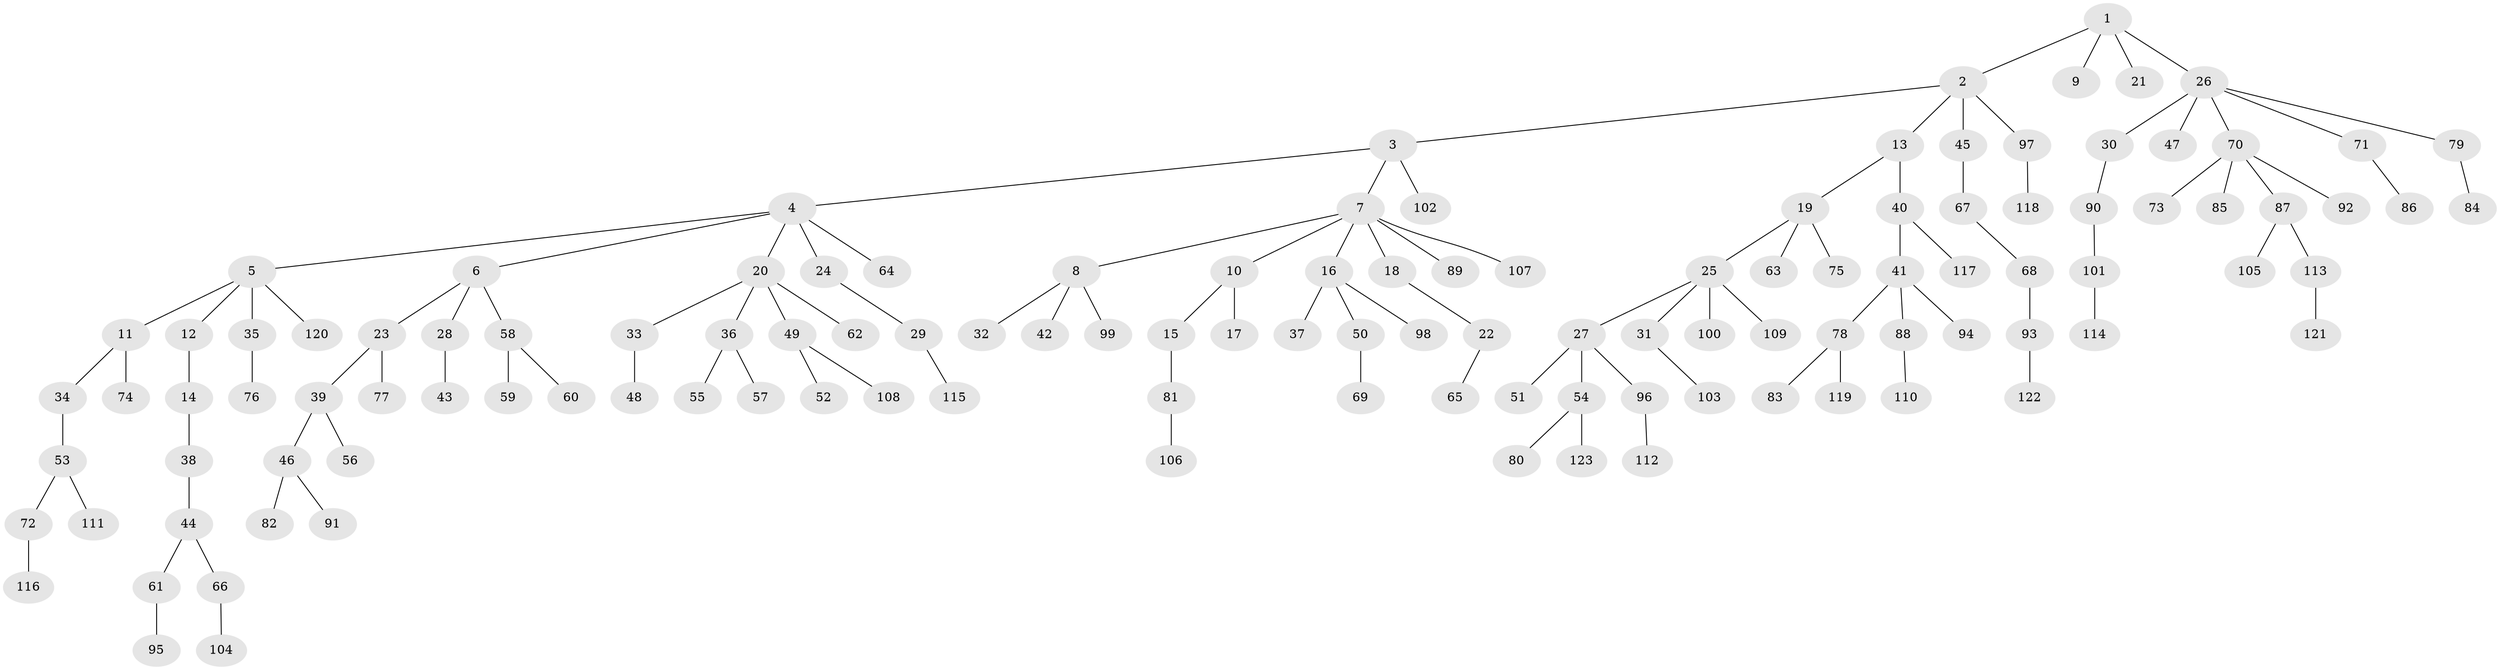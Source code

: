 // coarse degree distribution, {3: 0.09876543209876543, 7: 0.024691358024691357, 8: 0.024691358024691357, 4: 0.024691358024691357, 2: 0.2222222222222222, 5: 0.024691358024691357, 1: 0.5679012345679012, 6: 0.012345679012345678}
// Generated by graph-tools (version 1.1) at 2025/42/03/06/25 10:42:04]
// undirected, 123 vertices, 122 edges
graph export_dot {
graph [start="1"]
  node [color=gray90,style=filled];
  1;
  2;
  3;
  4;
  5;
  6;
  7;
  8;
  9;
  10;
  11;
  12;
  13;
  14;
  15;
  16;
  17;
  18;
  19;
  20;
  21;
  22;
  23;
  24;
  25;
  26;
  27;
  28;
  29;
  30;
  31;
  32;
  33;
  34;
  35;
  36;
  37;
  38;
  39;
  40;
  41;
  42;
  43;
  44;
  45;
  46;
  47;
  48;
  49;
  50;
  51;
  52;
  53;
  54;
  55;
  56;
  57;
  58;
  59;
  60;
  61;
  62;
  63;
  64;
  65;
  66;
  67;
  68;
  69;
  70;
  71;
  72;
  73;
  74;
  75;
  76;
  77;
  78;
  79;
  80;
  81;
  82;
  83;
  84;
  85;
  86;
  87;
  88;
  89;
  90;
  91;
  92;
  93;
  94;
  95;
  96;
  97;
  98;
  99;
  100;
  101;
  102;
  103;
  104;
  105;
  106;
  107;
  108;
  109;
  110;
  111;
  112;
  113;
  114;
  115;
  116;
  117;
  118;
  119;
  120;
  121;
  122;
  123;
  1 -- 2;
  1 -- 9;
  1 -- 21;
  1 -- 26;
  2 -- 3;
  2 -- 13;
  2 -- 45;
  2 -- 97;
  3 -- 4;
  3 -- 7;
  3 -- 102;
  4 -- 5;
  4 -- 6;
  4 -- 20;
  4 -- 24;
  4 -- 64;
  5 -- 11;
  5 -- 12;
  5 -- 35;
  5 -- 120;
  6 -- 23;
  6 -- 28;
  6 -- 58;
  7 -- 8;
  7 -- 10;
  7 -- 16;
  7 -- 18;
  7 -- 89;
  7 -- 107;
  8 -- 32;
  8 -- 42;
  8 -- 99;
  10 -- 15;
  10 -- 17;
  11 -- 34;
  11 -- 74;
  12 -- 14;
  13 -- 19;
  13 -- 40;
  14 -- 38;
  15 -- 81;
  16 -- 37;
  16 -- 50;
  16 -- 98;
  18 -- 22;
  19 -- 25;
  19 -- 63;
  19 -- 75;
  20 -- 33;
  20 -- 36;
  20 -- 49;
  20 -- 62;
  22 -- 65;
  23 -- 39;
  23 -- 77;
  24 -- 29;
  25 -- 27;
  25 -- 31;
  25 -- 100;
  25 -- 109;
  26 -- 30;
  26 -- 47;
  26 -- 70;
  26 -- 71;
  26 -- 79;
  27 -- 51;
  27 -- 54;
  27 -- 96;
  28 -- 43;
  29 -- 115;
  30 -- 90;
  31 -- 103;
  33 -- 48;
  34 -- 53;
  35 -- 76;
  36 -- 55;
  36 -- 57;
  38 -- 44;
  39 -- 46;
  39 -- 56;
  40 -- 41;
  40 -- 117;
  41 -- 78;
  41 -- 88;
  41 -- 94;
  44 -- 61;
  44 -- 66;
  45 -- 67;
  46 -- 82;
  46 -- 91;
  49 -- 52;
  49 -- 108;
  50 -- 69;
  53 -- 72;
  53 -- 111;
  54 -- 80;
  54 -- 123;
  58 -- 59;
  58 -- 60;
  61 -- 95;
  66 -- 104;
  67 -- 68;
  68 -- 93;
  70 -- 73;
  70 -- 85;
  70 -- 87;
  70 -- 92;
  71 -- 86;
  72 -- 116;
  78 -- 83;
  78 -- 119;
  79 -- 84;
  81 -- 106;
  87 -- 105;
  87 -- 113;
  88 -- 110;
  90 -- 101;
  93 -- 122;
  96 -- 112;
  97 -- 118;
  101 -- 114;
  113 -- 121;
}
